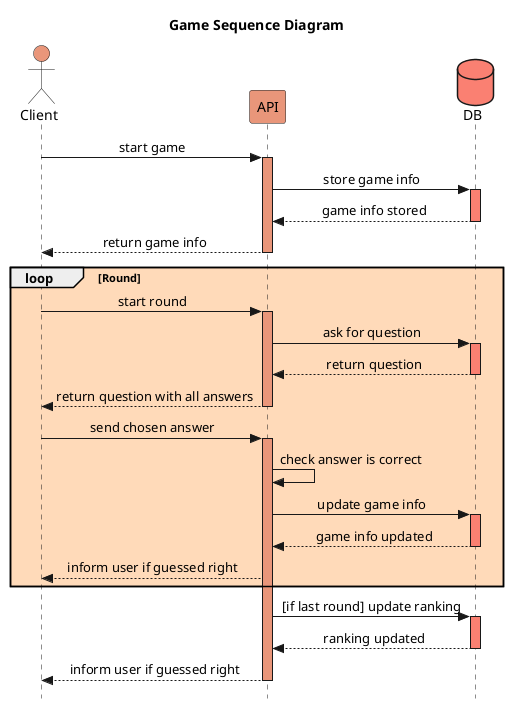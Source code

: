 @startuml Game's life cycle
title Game Sequence Diagram
actor Client #darksalmon
participant API #darksalmon
database DB #salmon

skinparam Style strictuml
skinparam SequenceMessageAlignment center

Client -> API : start game
activate API #darksalmon
API -> DB : store game info
activate DB #salmon
DB --> API : game info stored
deactivate DB
API --> Client : return game info
deactivate API
loop #PeachPuff Round
  Client -> API : start round
  activate API #darksalmon
  API -> DB : ask for question
  activate DB  #salmon
  DB --> API : return question
  deactivate DB
  API --> Client : return question with all answers
  deactivate API
  Client -> API  : send chosen answer
  activate API #darksalmon
  API -> API    : check answer is correct
  API -> DB     : update game info
  activate DB #salmon
  DB --> API    : game info updated
 deactivate DB
  API --> Client : inform user if guessed right


end loop One question

API -> DB : [if last round] update ranking
activate DB #salmon
DB --> API : ranking updated
deactivate DB
API --> Client : inform user if guessed right
deactivate API

@enduml